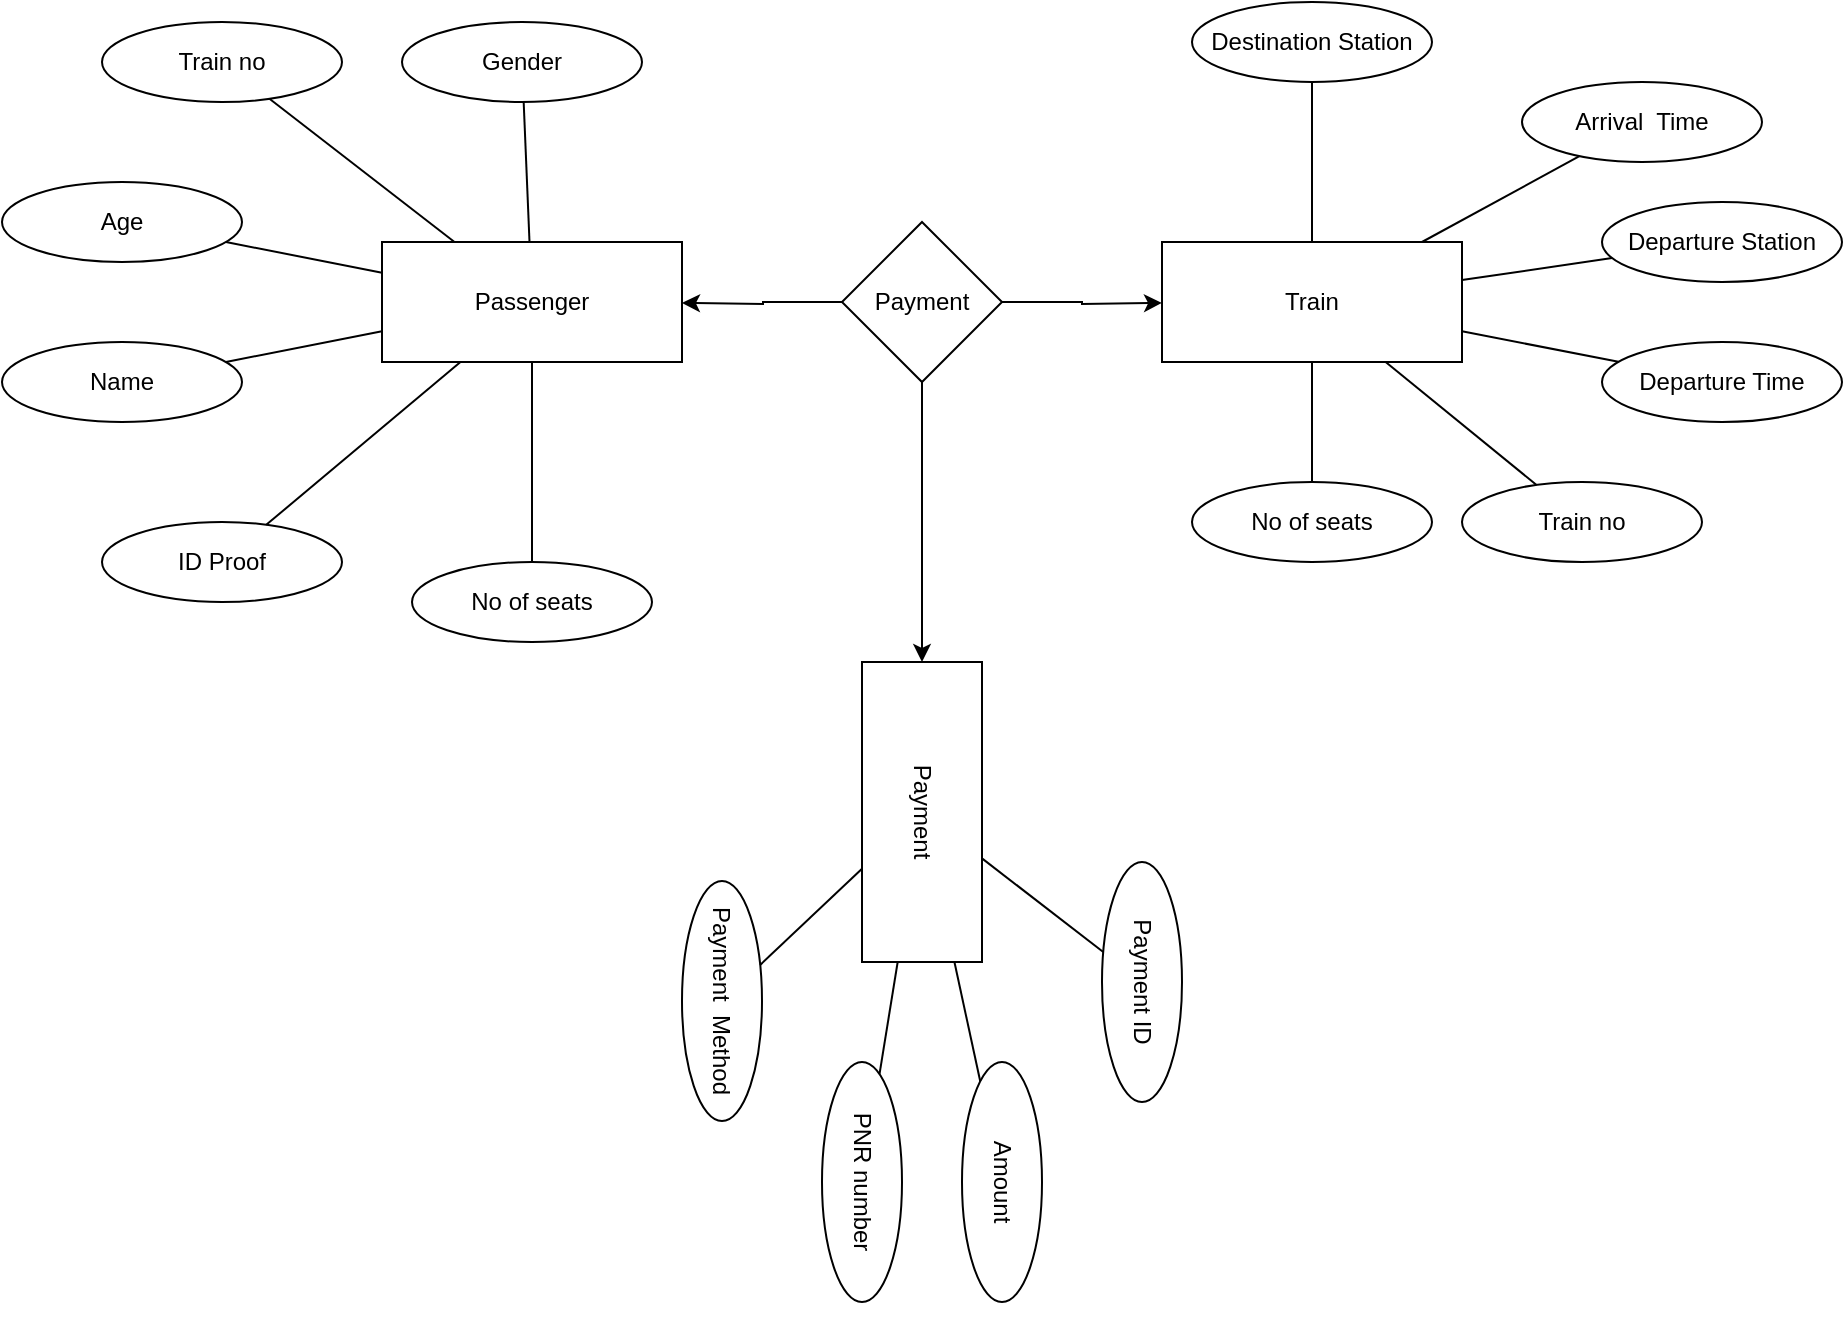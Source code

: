 <mxfile version="23.0.2" type="github">
  <diagram name="Page-1" id="b-GIZEejrQhpl9_5ttwQ">
    <mxGraphModel dx="1467" dy="807" grid="1" gridSize="10" guides="1" tooltips="1" connect="1" arrows="1" fold="1" page="1" pageScale="1" pageWidth="850" pageHeight="1100" math="0" shadow="0">
      <root>
        <mxCell id="0" />
        <mxCell id="1" parent="0" />
        <mxCell id="uQM1A8j70y8SlQ_Vw49t-96" value="" style="group" vertex="1" connectable="0" parent="1">
          <mxGeometry x="390" y="360" width="920" height="669.5" as="geometry" />
        </mxCell>
        <mxCell id="uQM1A8j70y8SlQ_Vw49t-84" value="" style="group" vertex="1" connectable="0" parent="uQM1A8j70y8SlQ_Vw49t-96">
          <mxGeometry y="10" width="340" height="310" as="geometry" />
        </mxCell>
        <mxCell id="uQM1A8j70y8SlQ_Vw49t-14" value="Age" style="ellipse;whiteSpace=wrap;html=1;" vertex="1" parent="uQM1A8j70y8SlQ_Vw49t-84">
          <mxGeometry y="80" width="120" height="40" as="geometry" />
        </mxCell>
        <mxCell id="uQM1A8j70y8SlQ_Vw49t-15" value="Name" style="ellipse;whiteSpace=wrap;html=1;" vertex="1" parent="uQM1A8j70y8SlQ_Vw49t-84">
          <mxGeometry y="160" width="120" height="40" as="geometry" />
        </mxCell>
        <mxCell id="uQM1A8j70y8SlQ_Vw49t-95" value="" style="group" vertex="1" connectable="0" parent="uQM1A8j70y8SlQ_Vw49t-84">
          <mxGeometry x="50" width="290" height="310" as="geometry" />
        </mxCell>
        <mxCell id="uQM1A8j70y8SlQ_Vw49t-5" value="Passenger" style="rounded=0;whiteSpace=wrap;html=1;" vertex="1" parent="uQM1A8j70y8SlQ_Vw49t-95">
          <mxGeometry x="140" y="110" width="150" height="60" as="geometry" />
        </mxCell>
        <mxCell id="uQM1A8j70y8SlQ_Vw49t-9" value="Gender" style="ellipse;whiteSpace=wrap;html=1;" vertex="1" parent="uQM1A8j70y8SlQ_Vw49t-95">
          <mxGeometry x="150" width="120" height="40" as="geometry" />
        </mxCell>
        <mxCell id="uQM1A8j70y8SlQ_Vw49t-13" value="Train no" style="ellipse;whiteSpace=wrap;html=1;" vertex="1" parent="uQM1A8j70y8SlQ_Vw49t-95">
          <mxGeometry width="120" height="40" as="geometry" />
        </mxCell>
        <mxCell id="uQM1A8j70y8SlQ_Vw49t-16" value="ID Proof" style="ellipse;whiteSpace=wrap;html=1;" vertex="1" parent="uQM1A8j70y8SlQ_Vw49t-95">
          <mxGeometry y="250" width="120" height="40" as="geometry" />
        </mxCell>
        <mxCell id="uQM1A8j70y8SlQ_Vw49t-20" value="" style="endArrow=none;html=1;rounded=0;" edge="1" parent="uQM1A8j70y8SlQ_Vw49t-95" source="uQM1A8j70y8SlQ_Vw49t-5" target="uQM1A8j70y8SlQ_Vw49t-9">
          <mxGeometry width="50" height="50" relative="1" as="geometry">
            <mxPoint x="160" y="110" as="sourcePoint" />
            <mxPoint x="170" y="50" as="targetPoint" />
          </mxGeometry>
        </mxCell>
        <mxCell id="uQM1A8j70y8SlQ_Vw49t-21" value="" style="endArrow=none;html=1;rounded=0;" edge="1" parent="uQM1A8j70y8SlQ_Vw49t-95" source="uQM1A8j70y8SlQ_Vw49t-5" target="uQM1A8j70y8SlQ_Vw49t-13">
          <mxGeometry width="50" height="50" relative="1" as="geometry">
            <mxPoint x="126" y="116" as="sourcePoint" />
            <mxPoint x="110" y="50" as="targetPoint" />
          </mxGeometry>
        </mxCell>
        <mxCell id="uQM1A8j70y8SlQ_Vw49t-32" value="" style="endArrow=none;html=1;rounded=0;" edge="1" parent="uQM1A8j70y8SlQ_Vw49t-95" source="uQM1A8j70y8SlQ_Vw49t-16" target="uQM1A8j70y8SlQ_Vw49t-5">
          <mxGeometry width="50" height="50" relative="1" as="geometry">
            <mxPoint x="100" y="220" as="sourcePoint" />
            <mxPoint x="174" y="180" as="targetPoint" />
          </mxGeometry>
        </mxCell>
        <mxCell id="uQM1A8j70y8SlQ_Vw49t-77" value="No of seats" style="ellipse;whiteSpace=wrap;html=1;" vertex="1" parent="uQM1A8j70y8SlQ_Vw49t-95">
          <mxGeometry x="155" y="270" width="120" height="40" as="geometry" />
        </mxCell>
        <mxCell id="uQM1A8j70y8SlQ_Vw49t-83" value="" style="endArrow=none;html=1;rounded=0;" edge="1" parent="uQM1A8j70y8SlQ_Vw49t-95" source="uQM1A8j70y8SlQ_Vw49t-77" target="uQM1A8j70y8SlQ_Vw49t-5">
          <mxGeometry width="50" height="50" relative="1" as="geometry">
            <mxPoint x="280" y="210" as="sourcePoint" />
            <mxPoint x="350" y="200" as="targetPoint" />
          </mxGeometry>
        </mxCell>
        <mxCell id="uQM1A8j70y8SlQ_Vw49t-34" value="" style="endArrow=none;html=1;rounded=0;" edge="1" parent="uQM1A8j70y8SlQ_Vw49t-84" source="uQM1A8j70y8SlQ_Vw49t-14" target="uQM1A8j70y8SlQ_Vw49t-5">
          <mxGeometry width="50" height="50" relative="1" as="geometry">
            <mxPoint x="116" y="170" as="sourcePoint" />
            <mxPoint x="180" y="130" as="targetPoint" />
          </mxGeometry>
        </mxCell>
        <mxCell id="uQM1A8j70y8SlQ_Vw49t-30" value="" style="endArrow=none;html=1;rounded=0;" edge="1" parent="uQM1A8j70y8SlQ_Vw49t-84" source="uQM1A8j70y8SlQ_Vw49t-15" target="uQM1A8j70y8SlQ_Vw49t-5">
          <mxGeometry width="50" height="50" relative="1" as="geometry">
            <mxPoint x="160" y="220" as="sourcePoint" />
            <mxPoint x="220" y="169" as="targetPoint" />
          </mxGeometry>
        </mxCell>
        <mxCell id="uQM1A8j70y8SlQ_Vw49t-85" value="" style="group" vertex="1" connectable="0" parent="uQM1A8j70y8SlQ_Vw49t-96">
          <mxGeometry x="580" width="340" height="280" as="geometry" />
        </mxCell>
        <mxCell id="uQM1A8j70y8SlQ_Vw49t-82" value="No of seats" style="ellipse;whiteSpace=wrap;html=1;" vertex="1" parent="uQM1A8j70y8SlQ_Vw49t-85">
          <mxGeometry x="15" y="240" width="120" height="40" as="geometry" />
        </mxCell>
        <mxCell id="uQM1A8j70y8SlQ_Vw49t-66" value="Train" style="rounded=0;whiteSpace=wrap;html=1;" vertex="1" parent="uQM1A8j70y8SlQ_Vw49t-85">
          <mxGeometry y="120" width="150" height="60" as="geometry" />
        </mxCell>
        <mxCell id="uQM1A8j70y8SlQ_Vw49t-79" value="" style="endArrow=none;html=1;rounded=0;" edge="1" parent="uQM1A8j70y8SlQ_Vw49t-85" source="uQM1A8j70y8SlQ_Vw49t-82" target="uQM1A8j70y8SlQ_Vw49t-66">
          <mxGeometry width="50" height="50" relative="1" as="geometry">
            <mxPoint x="-10" y="240" as="sourcePoint" />
            <mxPoint x="40" y="190" as="targetPoint" />
          </mxGeometry>
        </mxCell>
        <mxCell id="uQM1A8j70y8SlQ_Vw49t-67" value="Train no" style="ellipse;whiteSpace=wrap;html=1;" vertex="1" parent="uQM1A8j70y8SlQ_Vw49t-85">
          <mxGeometry x="150" y="240" width="120" height="40" as="geometry" />
        </mxCell>
        <mxCell id="uQM1A8j70y8SlQ_Vw49t-68" value="Departure Time" style="ellipse;whiteSpace=wrap;html=1;" vertex="1" parent="uQM1A8j70y8SlQ_Vw49t-85">
          <mxGeometry x="220" y="170" width="120" height="40" as="geometry" />
        </mxCell>
        <mxCell id="uQM1A8j70y8SlQ_Vw49t-69" value="Departure Station" style="ellipse;whiteSpace=wrap;html=1;" vertex="1" parent="uQM1A8j70y8SlQ_Vw49t-85">
          <mxGeometry x="220" y="100" width="120" height="40" as="geometry" />
        </mxCell>
        <mxCell id="uQM1A8j70y8SlQ_Vw49t-70" value="Arrival&amp;nbsp; Time" style="ellipse;whiteSpace=wrap;html=1;" vertex="1" parent="uQM1A8j70y8SlQ_Vw49t-85">
          <mxGeometry x="180" y="40" width="120" height="40" as="geometry" />
        </mxCell>
        <mxCell id="uQM1A8j70y8SlQ_Vw49t-71" value="Destination Station" style="ellipse;whiteSpace=wrap;html=1;" vertex="1" parent="uQM1A8j70y8SlQ_Vw49t-85">
          <mxGeometry x="15" width="120" height="40" as="geometry" />
        </mxCell>
        <mxCell id="uQM1A8j70y8SlQ_Vw49t-72" value="" style="endArrow=none;html=1;rounded=0;" edge="1" parent="uQM1A8j70y8SlQ_Vw49t-85" source="uQM1A8j70y8SlQ_Vw49t-66" target="uQM1A8j70y8SlQ_Vw49t-67">
          <mxGeometry width="50" height="50" relative="1" as="geometry">
            <mxPoint x="130" y="180" as="sourcePoint" />
            <mxPoint x="120" y="240" as="targetPoint" />
          </mxGeometry>
        </mxCell>
        <mxCell id="uQM1A8j70y8SlQ_Vw49t-73" value="" style="endArrow=none;html=1;rounded=0;" edge="1" parent="uQM1A8j70y8SlQ_Vw49t-85" source="uQM1A8j70y8SlQ_Vw49t-66" target="uQM1A8j70y8SlQ_Vw49t-68">
          <mxGeometry width="50" height="50" relative="1" as="geometry">
            <mxPoint x="164" y="174" as="sourcePoint" />
            <mxPoint x="180" y="240" as="targetPoint" />
          </mxGeometry>
        </mxCell>
        <mxCell id="uQM1A8j70y8SlQ_Vw49t-74" value="" style="endArrow=none;html=1;rounded=0;" edge="1" parent="uQM1A8j70y8SlQ_Vw49t-85" source="uQM1A8j70y8SlQ_Vw49t-70" target="uQM1A8j70y8SlQ_Vw49t-66">
          <mxGeometry width="50" height="50" relative="1" as="geometry">
            <mxPoint x="180" y="70" as="sourcePoint" />
            <mxPoint x="120" y="121" as="targetPoint" />
          </mxGeometry>
        </mxCell>
        <mxCell id="uQM1A8j70y8SlQ_Vw49t-75" value="" style="endArrow=none;html=1;rounded=0;" edge="1" parent="uQM1A8j70y8SlQ_Vw49t-85" source="uQM1A8j70y8SlQ_Vw49t-71" target="uQM1A8j70y8SlQ_Vw49t-66">
          <mxGeometry width="50" height="50" relative="1" as="geometry">
            <mxPoint x="190" y="70" as="sourcePoint" />
            <mxPoint x="116" y="110" as="targetPoint" />
          </mxGeometry>
        </mxCell>
        <mxCell id="uQM1A8j70y8SlQ_Vw49t-76" value="" style="endArrow=none;html=1;rounded=0;" edge="1" parent="uQM1A8j70y8SlQ_Vw49t-85" source="uQM1A8j70y8SlQ_Vw49t-69" target="uQM1A8j70y8SlQ_Vw49t-66">
          <mxGeometry width="50" height="50" relative="1" as="geometry">
            <mxPoint x="224" y="120" as="sourcePoint" />
            <mxPoint x="160" y="160" as="targetPoint" />
          </mxGeometry>
        </mxCell>
        <mxCell id="uQM1A8j70y8SlQ_Vw49t-90" style="edgeStyle=orthogonalEdgeStyle;rounded=0;orthogonalLoop=1;jettySize=auto;html=1;exitX=1;exitY=0.5;exitDx=0;exitDy=0;" edge="1" parent="uQM1A8j70y8SlQ_Vw49t-96" source="uQM1A8j70y8SlQ_Vw49t-86">
          <mxGeometry relative="1" as="geometry">
            <mxPoint x="580.0" y="150.474" as="targetPoint" />
          </mxGeometry>
        </mxCell>
        <mxCell id="uQM1A8j70y8SlQ_Vw49t-91" style="edgeStyle=orthogonalEdgeStyle;rounded=0;orthogonalLoop=1;jettySize=auto;html=1;exitX=0;exitY=0.5;exitDx=0;exitDy=0;" edge="1" parent="uQM1A8j70y8SlQ_Vw49t-96" source="uQM1A8j70y8SlQ_Vw49t-86">
          <mxGeometry relative="1" as="geometry">
            <mxPoint x="340" y="150.474" as="targetPoint" />
          </mxGeometry>
        </mxCell>
        <mxCell id="uQM1A8j70y8SlQ_Vw49t-86" value="Payment" style="rhombus;whiteSpace=wrap;html=1;" vertex="1" parent="uQM1A8j70y8SlQ_Vw49t-96">
          <mxGeometry x="420" y="110" width="80" height="80" as="geometry" />
        </mxCell>
        <mxCell id="uQM1A8j70y8SlQ_Vw49t-92" value="" style="group;rotation=90;" vertex="1" connectable="0" parent="uQM1A8j70y8SlQ_Vw49t-96">
          <mxGeometry x="300" y="360" width="340" height="279" as="geometry" />
        </mxCell>
        <mxCell id="uQM1A8j70y8SlQ_Vw49t-4" value="Payment" style="rounded=0;whiteSpace=wrap;html=1;rotation=90;" vertex="1" parent="uQM1A8j70y8SlQ_Vw49t-92">
          <mxGeometry x="85" y="15" width="150" height="60" as="geometry" />
        </mxCell>
        <mxCell id="uQM1A8j70y8SlQ_Vw49t-39" value="Amount" style="ellipse;whiteSpace=wrap;html=1;rotation=90;" vertex="1" parent="uQM1A8j70y8SlQ_Vw49t-92">
          <mxGeometry x="140" y="210" width="120" height="40" as="geometry" />
        </mxCell>
        <mxCell id="uQM1A8j70y8SlQ_Vw49t-40" value="Payment ID" style="ellipse;whiteSpace=wrap;html=1;rotation=90;" vertex="1" parent="uQM1A8j70y8SlQ_Vw49t-92">
          <mxGeometry x="210" y="110" width="120" height="40" as="geometry" />
        </mxCell>
        <mxCell id="uQM1A8j70y8SlQ_Vw49t-41" value="PNR number" style="ellipse;whiteSpace=wrap;html=1;rotation=90;" vertex="1" parent="uQM1A8j70y8SlQ_Vw49t-92">
          <mxGeometry x="70" y="210" width="120" height="40" as="geometry" />
        </mxCell>
        <mxCell id="uQM1A8j70y8SlQ_Vw49t-42" value="Payment&amp;nbsp; Method" style="ellipse;whiteSpace=wrap;html=1;rotation=90;" vertex="1" parent="uQM1A8j70y8SlQ_Vw49t-92">
          <mxGeometry y="119.5" width="120" height="40" as="geometry" />
        </mxCell>
        <mxCell id="uQM1A8j70y8SlQ_Vw49t-43" value="" style="endArrow=none;html=1;rounded=0;" edge="1" parent="uQM1A8j70y8SlQ_Vw49t-92" source="uQM1A8j70y8SlQ_Vw49t-4" target="uQM1A8j70y8SlQ_Vw49t-42">
          <mxGeometry width="50" height="50" relative="1" as="geometry">
            <mxPoint x="90" y="110" as="sourcePoint" />
            <mxPoint x="140" y="160" as="targetPoint" />
          </mxGeometry>
        </mxCell>
        <mxCell id="uQM1A8j70y8SlQ_Vw49t-44" value="" style="endArrow=none;html=1;rounded=0;" edge="1" parent="uQM1A8j70y8SlQ_Vw49t-92" source="uQM1A8j70y8SlQ_Vw49t-4" target="uQM1A8j70y8SlQ_Vw49t-41">
          <mxGeometry width="50" height="50" relative="1" as="geometry">
            <mxPoint x="200" y="100" as="sourcePoint" />
            <mxPoint x="240" y="150" as="targetPoint" />
          </mxGeometry>
        </mxCell>
        <mxCell id="uQM1A8j70y8SlQ_Vw49t-48" value="" style="endArrow=none;html=1;rounded=0;" edge="1" parent="uQM1A8j70y8SlQ_Vw49t-92" source="uQM1A8j70y8SlQ_Vw49t-4" target="uQM1A8j70y8SlQ_Vw49t-39">
          <mxGeometry width="50" height="50" relative="1" as="geometry">
            <mxPoint x="200" y="-20" as="sourcePoint" />
            <mxPoint x="250" y="30" as="targetPoint" />
          </mxGeometry>
        </mxCell>
        <mxCell id="uQM1A8j70y8SlQ_Vw49t-49" value="" style="endArrow=none;html=1;rounded=0;" edge="1" parent="uQM1A8j70y8SlQ_Vw49t-92" source="uQM1A8j70y8SlQ_Vw49t-4" target="uQM1A8j70y8SlQ_Vw49t-40">
          <mxGeometry width="50" height="50" relative="1" as="geometry">
            <mxPoint x="200" y="45" as="sourcePoint" />
            <mxPoint x="220" y="-40" as="targetPoint" />
          </mxGeometry>
        </mxCell>
        <mxCell id="uQM1A8j70y8SlQ_Vw49t-94" style="edgeStyle=orthogonalEdgeStyle;rounded=0;orthogonalLoop=1;jettySize=auto;html=1;exitX=0.5;exitY=1;exitDx=0;exitDy=0;entryX=0;entryY=0.5;entryDx=0;entryDy=0;" edge="1" parent="uQM1A8j70y8SlQ_Vw49t-96" source="uQM1A8j70y8SlQ_Vw49t-86" target="uQM1A8j70y8SlQ_Vw49t-4">
          <mxGeometry relative="1" as="geometry" />
        </mxCell>
      </root>
    </mxGraphModel>
  </diagram>
</mxfile>
